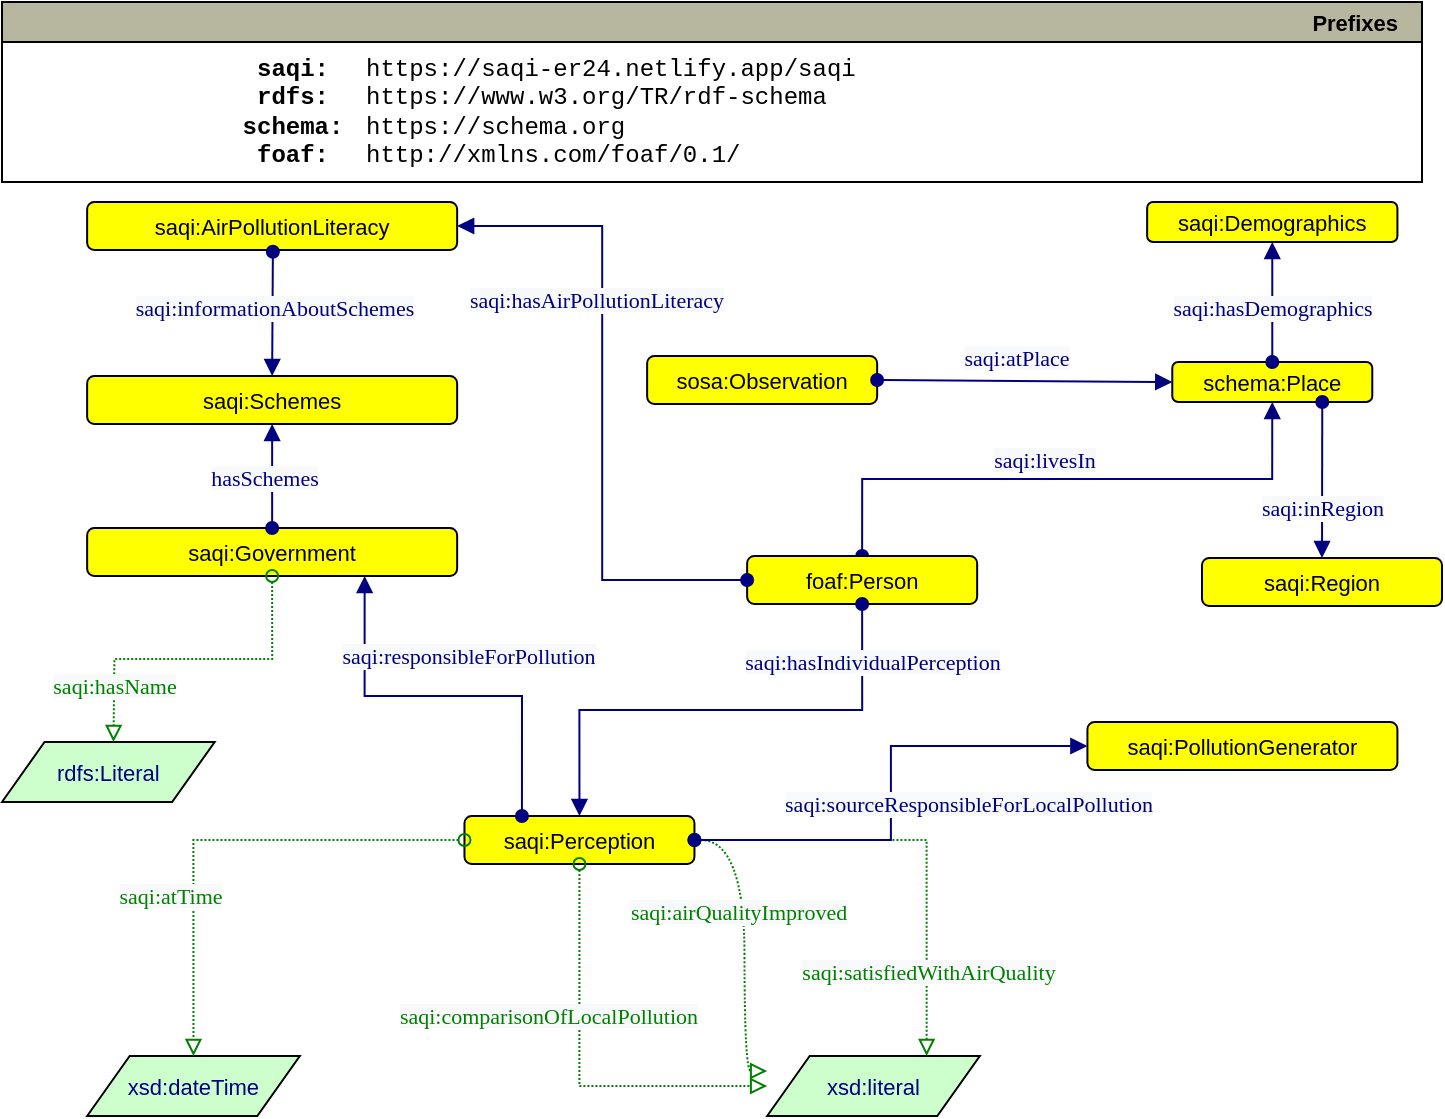 <mxfile version="24.4.13" type="device">
  <diagram id="t25Kp6jmq_1cI3zwCiK2" name="Page-1">
    <mxGraphModel dx="1562" dy="856" grid="1" gridSize="10" guides="1" tooltips="1" connect="1" arrows="1" fold="1" page="1" pageScale="1" pageWidth="1000" pageHeight="1000" math="0" shadow="0">
      <root>
        <mxCell id="0" />
        <mxCell id="1" parent="0" />
        <mxCell id="T0KytU28zX8Ys8UfOtSf-55" value="sosa:Observation" style="graphMlID=n4;shape=rect;rounded=1;arcsize=30;fillColor=#ffff00;strokeColor=#000000;strokeWidth=1.0;fontSize=11;" parent="1" vertex="1">
          <mxGeometry x="342.57" y="177" width="115" height="24" as="geometry" />
        </mxCell>
        <mxCell id="T0KytU28zX8Ys8UfOtSf-58" value="schema:Place" style="graphMlID=n4;shape=rect;rounded=1;arcsize=30;fillColor=#ffff00;strokeColor=#000000;strokeWidth=1.0;fontSize=11;" parent="1" vertex="1">
          <mxGeometry x="605.14" y="180" width="100" height="20" as="geometry" />
        </mxCell>
        <mxCell id="T0KytU28zX8Ys8UfOtSf-61" value="" style="graphMlID=e0;rounded=0;endArrow=block;strokeColor=#000080;strokeWidth=1.0;startArrow=oval;startFill=1;endFill=1;fontSize=11;fontColor=#000080;exitX=1;exitY=0.5;exitDx=0;exitDy=0;entryX=0;entryY=0.5;entryDx=0;entryDy=0;" parent="1" source="T0KytU28zX8Ys8UfOtSf-55" target="T0KytU28zX8Ys8UfOtSf-58" edge="1">
          <mxGeometry relative="1" as="geometry">
            <mxPoint x="467.71" y="189.0" as="sourcePoint" />
            <mxPoint x="622.71" y="37" as="targetPoint" />
          </mxGeometry>
        </mxCell>
        <mxCell id="T0KytU28zX8Ys8UfOtSf-62" value="&lt;span style=&quot;color: rgb(0 , 0 , 128) ; font-family: &amp;quot;dialog&amp;quot; ; font-size: 11px ; background-color: rgb(248 , 249 , 250)&quot;&gt;saqi:atPlace&lt;/span&gt;" style="text;html=1;align=center;verticalAlign=middle;resizable=0;points=[];labelBackgroundColor=#ffffff;fontSize=11;" parent="T0KytU28zX8Ys8UfOtSf-61" vertex="1" connectable="0">
          <mxGeometry x="-0.017" y="2" relative="1" as="geometry">
            <mxPoint x="-3" y="-10" as="offset" />
          </mxGeometry>
        </mxCell>
        <mxCell id="T0KytU28zX8Ys8UfOtSf-133" value="saqi:Government" style="graphMlID=n4;shape=rect;rounded=1;arcsize=30;fillColor=#ffff00;strokeColor=#000000;strokeWidth=1.0;fontSize=11;" parent="1" vertex="1">
          <mxGeometry x="62.57" y="263" width="185" height="24" as="geometry" />
        </mxCell>
        <mxCell id="bKNdF8KO4itjUQlGir2u-2" value="Prefixes" style="graphMlID=n0;shape=swimlane;startSize=20;fillColor=#b7b69e;strokeColor=#000000;strokeWidth=1.0;align=right;spacingRight=10;fontStyle=1;fontSize=11;" parent="1" vertex="1">
          <mxGeometry x="20" width="710" height="90" as="geometry" />
        </mxCell>
        <mxCell id="bKNdF8KO4itjUQlGir2u-3" value="&lt;b&gt;saqi:&lt;/b&gt;&lt;b&gt;&lt;br&gt;&lt;/b&gt;&lt;b&gt;rdfs:&lt;br&gt;&lt;/b&gt;&lt;b&gt;schema:&lt;br&gt;foaf:&lt;br&gt;&lt;/b&gt;" style="text;html=1;align=center;verticalAlign=middle;resizable=0;points=[];autosize=1;fontFamily=Courier New;" parent="bKNdF8KO4itjUQlGir2u-2" vertex="1">
          <mxGeometry x="109.996" y="20" width="70" height="70" as="geometry" />
        </mxCell>
        <mxCell id="bKNdF8KO4itjUQlGir2u-4" value="https://saqi-er24.netlify.app/saqi&lt;br&gt;https://www.w3.org/TR/rdf-schema&lt;br&gt;&lt;div&gt;https://schema.org&lt;/div&gt;http://xmlns.com/foaf/0.1/" style="text;html=1;align=left;verticalAlign=middle;resizable=0;points=[];autosize=1;fontFamily=Courier New;rounded=1;glass=0;" parent="bKNdF8KO4itjUQlGir2u-2" vertex="1">
          <mxGeometry x="180" y="20" width="270" height="70" as="geometry" />
        </mxCell>
        <mxCell id="ZrCRumsW2L9icRnI-9UU-12" value="" style="graphMlID=e0;rounded=0;endArrow=block;strokeColor=#000080;strokeWidth=1.0;startArrow=oval;startFill=1;endFill=1;fontSize=11;fontColor=#000080;exitX=0.5;exitY=0;exitDx=0;exitDy=0;entryX=0.5;entryY=1;entryDx=0;entryDy=0;edgeStyle=orthogonalEdgeStyle;" parent="1" source="T0KytU28zX8Ys8UfOtSf-58" target="ZrCRumsW2L9icRnI-9UU-14" edge="1">
          <mxGeometry relative="1" as="geometry">
            <mxPoint x="660.14" y="150" as="sourcePoint" />
            <mxPoint x="730.14" y="98" as="targetPoint" />
          </mxGeometry>
        </mxCell>
        <mxCell id="ZrCRumsW2L9icRnI-9UU-13" value="&lt;span style=&quot;color: rgb(0 , 0 , 128) ; font-family: &amp;quot;dialog&amp;quot; ; font-size: 11px ; background-color: rgb(248 , 249 , 250)&quot;&gt;saqi:hasDemographics&lt;/span&gt;" style="text;html=1;align=center;verticalAlign=middle;resizable=0;points=[];labelBackgroundColor=#ffffff;fontSize=11;" parent="ZrCRumsW2L9icRnI-9UU-12" vertex="1" connectable="0">
          <mxGeometry x="-0.017" y="2" relative="1" as="geometry">
            <mxPoint x="2" y="2" as="offset" />
          </mxGeometry>
        </mxCell>
        <mxCell id="ZrCRumsW2L9icRnI-9UU-14" value="saqi:Demographics" style="graphMlID=n4;shape=rect;rounded=1;arcsize=30;fillColor=#ffff00;strokeColor=#000000;strokeWidth=1.0;fontSize=11;" parent="1" vertex="1">
          <mxGeometry x="592.57" y="100" width="125.14" height="20" as="geometry" />
        </mxCell>
        <mxCell id="ZrCRumsW2L9icRnI-9UU-30" value="" style="graphMlID=e0;rounded=0;endArrow=block;strokeColor=#000080;strokeWidth=1.0;startArrow=oval;startFill=1;endFill=1;fontSize=11;fontColor=#000080;exitX=0.5;exitY=0;exitDx=0;exitDy=0;entryX=0.5;entryY=1;entryDx=0;entryDy=0;edgeStyle=orthogonalEdgeStyle;" parent="1" source="ZrCRumsW2L9icRnI-9UU-32" target="T0KytU28zX8Ys8UfOtSf-58" edge="1">
          <mxGeometry relative="1" as="geometry">
            <mxPoint x="507.71" y="277.0" as="sourcePoint" />
            <mxPoint x="587.71" y="277.0" as="targetPoint" />
          </mxGeometry>
        </mxCell>
        <mxCell id="ZrCRumsW2L9icRnI-9UU-31" value="&lt;span style=&quot;color: rgb(0 , 0 , 128) ; font-family: &amp;quot;dialog&amp;quot; ; font-size: 11px ; background-color: rgb(248 , 249 , 250)&quot;&gt;saqi:livesIn&lt;/span&gt;" style="text;html=1;align=center;verticalAlign=middle;resizable=0;points=[];labelBackgroundColor=#ffffff;fontSize=11;" parent="ZrCRumsW2L9icRnI-9UU-30" vertex="1" connectable="0">
          <mxGeometry x="-0.017" y="2" relative="1" as="geometry">
            <mxPoint x="-9" y="-8" as="offset" />
          </mxGeometry>
        </mxCell>
        <mxCell id="ZrCRumsW2L9icRnI-9UU-32" value="foaf:Person" style="graphMlID=n4;shape=rect;rounded=1;arcsize=30;fillColor=#ffff00;strokeColor=#000000;strokeWidth=1.0;fontSize=11;" parent="1" vertex="1">
          <mxGeometry x="392.57" y="277" width="115" height="24" as="geometry" />
        </mxCell>
        <mxCell id="ZrCRumsW2L9icRnI-9UU-33" value="" style="graphMlID=e0;rounded=0;endArrow=block;strokeColor=#000080;strokeWidth=1.0;startArrow=oval;startFill=1;endFill=1;fontSize=11;fontColor=#000080;exitX=0.75;exitY=1;exitDx=0;exitDy=0;entryX=0.5;entryY=0;entryDx=0;entryDy=0;" parent="1" source="T0KytU28zX8Ys8UfOtSf-58" target="ZrCRumsW2L9icRnI-9UU-35" edge="1">
          <mxGeometry relative="1" as="geometry">
            <mxPoint x="675.14" y="326.0" as="sourcePoint" />
            <mxPoint x="765.14" y="248.0" as="targetPoint" />
          </mxGeometry>
        </mxCell>
        <mxCell id="ZrCRumsW2L9icRnI-9UU-34" value="&lt;span style=&quot;color: rgb(0 , 0 , 128) ; font-family: &amp;quot;dialog&amp;quot; ; font-size: 11px ; background-color: rgb(248 , 249 , 250)&quot;&gt;saqi:inRegion&lt;/span&gt;" style="text;html=1;align=center;verticalAlign=middle;resizable=0;points=[];labelBackgroundColor=#ffffff;fontSize=11;" parent="ZrCRumsW2L9icRnI-9UU-33" vertex="1" connectable="0">
          <mxGeometry x="-0.017" y="2" relative="1" as="geometry">
            <mxPoint x="-2" y="14" as="offset" />
          </mxGeometry>
        </mxCell>
        <mxCell id="ZrCRumsW2L9icRnI-9UU-35" value="saqi:Region" style="graphMlID=n4;shape=rect;rounded=1;arcsize=30;fillColor=#ffff00;strokeColor=#000000;strokeWidth=1.0;fontSize=11;" parent="1" vertex="1">
          <mxGeometry x="620" y="278" width="120" height="24" as="geometry" />
        </mxCell>
        <mxCell id="ZrCRumsW2L9icRnI-9UU-36" value="saqi:Schemes" style="graphMlID=n4;shape=rect;rounded=1;arcsize=30;fillColor=#ffff00;strokeColor=#000000;strokeWidth=1.0;fontSize=11;" parent="1" vertex="1">
          <mxGeometry x="62.57" y="187" width="185" height="24" as="geometry" />
        </mxCell>
        <mxCell id="ZrCRumsW2L9icRnI-9UU-41" value="saqi:AirPollutionLiteracy" style="graphMlID=n4;shape=rect;rounded=1;arcsize=30;fillColor=#ffff00;strokeColor=#000000;strokeWidth=1.0;fontSize=11;" parent="1" vertex="1">
          <mxGeometry x="62.57" y="100" width="185" height="24" as="geometry" />
        </mxCell>
        <mxCell id="ZrCRumsW2L9icRnI-9UU-43" value="" style="graphMlID=e0;rounded=0;endArrow=block;strokeColor=#000080;strokeWidth=1.0;startArrow=oval;startFill=1;endFill=1;fontSize=11;fontColor=#000080;entryX=1;entryY=0.5;entryDx=0;entryDy=0;exitX=0;exitY=0.5;exitDx=0;exitDy=0;edgeStyle=orthogonalEdgeStyle;" parent="1" source="ZrCRumsW2L9icRnI-9UU-32" target="ZrCRumsW2L9icRnI-9UU-41" edge="1">
          <mxGeometry relative="1" as="geometry">
            <mxPoint x="434.57" y="135" as="sourcePoint" />
            <mxPoint x="434.57" y="211" as="targetPoint" />
          </mxGeometry>
        </mxCell>
        <mxCell id="ZrCRumsW2L9icRnI-9UU-44" value="&lt;span style=&quot;color: rgb(0 , 0 , 128) ; font-family: &amp;quot;dialog&amp;quot; ; font-size: 11px ; background-color: rgb(248 , 249 , 250)&quot;&gt;saqi:hasAirPollutionLiteracy&lt;/span&gt;" style="text;html=1;align=center;verticalAlign=middle;resizable=0;points=[];labelBackgroundColor=#ffffff;fontSize=11;" parent="ZrCRumsW2L9icRnI-9UU-43" vertex="1" connectable="0">
          <mxGeometry x="-0.017" y="2" relative="1" as="geometry">
            <mxPoint x="-1" y="-54" as="offset" />
          </mxGeometry>
        </mxCell>
        <mxCell id="ZrCRumsW2L9icRnI-9UU-45" value="" style="graphMlID=e0;rounded=0;endArrow=block;strokeColor=#000080;strokeWidth=1.0;startArrow=oval;startFill=1;endFill=1;fontSize=11;fontColor=#000080;entryX=0.5;entryY=0;entryDx=0;entryDy=0;exitX=0.502;exitY=1.037;exitDx=0;exitDy=0;exitPerimeter=0;" parent="1" source="ZrCRumsW2L9icRnI-9UU-41" target="ZrCRumsW2L9icRnI-9UU-36" edge="1">
          <mxGeometry relative="1" as="geometry">
            <mxPoint x="135.57" y="157" as="sourcePoint" />
            <mxPoint x="165.57" y="217" as="targetPoint" />
          </mxGeometry>
        </mxCell>
        <mxCell id="ZrCRumsW2L9icRnI-9UU-46" value="&lt;span style=&quot;color: rgb(0 , 0 , 128) ; font-family: &amp;quot;dialog&amp;quot; ; font-size: 11px ; background-color: rgb(248 , 249 , 250)&quot;&gt;saqi:informationAboutSchemes&lt;/span&gt;" style="text;html=1;align=center;verticalAlign=middle;resizable=0;points=[];labelBackgroundColor=#ffffff;fontSize=11;" parent="ZrCRumsW2L9icRnI-9UU-45" vertex="1" connectable="0">
          <mxGeometry x="-0.017" y="2" relative="1" as="geometry">
            <mxPoint x="-2" y="-3" as="offset" />
          </mxGeometry>
        </mxCell>
        <mxCell id="ZrCRumsW2L9icRnI-9UU-51" value="" style="graphMlID=e0;rounded=0;endArrow=block;strokeColor=#000080;strokeWidth=1.0;startArrow=oval;startFill=1;endFill=1;fontSize=11;fontColor=#000080;entryX=0.5;entryY=1;entryDx=0;entryDy=0;exitX=0.5;exitY=0;exitDx=0;exitDy=0;" parent="1" source="T0KytU28zX8Ys8UfOtSf-133" target="ZrCRumsW2L9icRnI-9UU-36" edge="1">
          <mxGeometry relative="1" as="geometry">
            <mxPoint x="312.57" y="150" as="sourcePoint" />
            <mxPoint x="312.57" y="84.0" as="targetPoint" />
          </mxGeometry>
        </mxCell>
        <mxCell id="ZrCRumsW2L9icRnI-9UU-52" value="&lt;span style=&quot;color: rgb(0 , 0 , 128) ; font-family: &amp;quot;dialog&amp;quot; ; font-size: 11px ; background-color: rgb(248 , 249 , 250)&quot;&gt;hasSchemes&lt;/span&gt;" style="text;html=1;align=center;verticalAlign=middle;resizable=0;points=[];labelBackgroundColor=#ffffff;fontSize=11;" parent="ZrCRumsW2L9icRnI-9UU-51" vertex="1" connectable="0">
          <mxGeometry x="-0.017" y="2" relative="1" as="geometry">
            <mxPoint x="-2" as="offset" />
          </mxGeometry>
        </mxCell>
        <mxCell id="ZrCRumsW2L9icRnI-9UU-53" value="rdfs:Literal" style="graphMlID=n6;shape=parallelogram;fillColor=#ccffcc;strokeColor=#000000;strokeWidth=1.0;fontSize=11;fontColor=#000080;" parent="1" vertex="1">
          <mxGeometry x="20.0" y="370" width="106.34" height="30" as="geometry" />
        </mxCell>
        <mxCell id="ZrCRumsW2L9icRnI-9UU-54" value="" style="graphMlID=e6;rounded=0;endArrow=block;strokeColor=#008000;dashed=1;dashPattern=1 1;strokeWidth=1.0;startArrow=oval;startFill=0;endFill=0;fontSize=11;fontColor=#000080;entryX=0.5;entryY=0;entryDx=0;entryDy=0;exitX=0.5;exitY=1;exitDx=0;exitDy=0;edgeStyle=orthogonalEdgeStyle;" parent="1" source="T0KytU28zX8Ys8UfOtSf-133" edge="1">
          <mxGeometry relative="1" as="geometry">
            <mxPoint x="262.57" y="74" as="sourcePoint" />
            <mxPoint x="75.74" y="370" as="targetPoint" />
          </mxGeometry>
        </mxCell>
        <mxCell id="ZrCRumsW2L9icRnI-9UU-55" value="&lt;div&gt;&lt;span style=&quot;color: rgb(0 , 128 , 0) ; font-family: &amp;quot;dialog&amp;quot; ; font-size: 11px ; background-color: rgb(248 , 249 , 250)&quot;&gt;saqi:hasName&lt;/span&gt;&lt;/div&gt;" style="text;html=1;align=center;verticalAlign=middle;resizable=0;points=[];labelBackgroundColor=#ffffff;fontSize=11;" parent="ZrCRumsW2L9icRnI-9UU-54" vertex="1" connectable="0">
          <mxGeometry x="-0.087" y="3" relative="1" as="geometry">
            <mxPoint x="-47" y="10" as="offset" />
          </mxGeometry>
        </mxCell>
        <mxCell id="9AWi6SQPriCqqhHqvl3_-10" value="saqi:Perception" style="graphMlID=n4;shape=rect;rounded=1;arcsize=30;fillColor=#ffff00;strokeColor=#000000;strokeWidth=1.0;fontSize=11;" parent="1" vertex="1">
          <mxGeometry x="251.23" y="407" width="115" height="24" as="geometry" />
        </mxCell>
        <mxCell id="9AWi6SQPriCqqhHqvl3_-11" value="xsd:literal" style="graphMlID=n6;shape=parallelogram;fillColor=#ccffcc;strokeColor=#000000;strokeWidth=1.0;fontSize=11;fontColor=#000080;" parent="1" vertex="1">
          <mxGeometry x="402.57" y="527" width="106.34" height="30" as="geometry" />
        </mxCell>
        <mxCell id="9AWi6SQPriCqqhHqvl3_-12" value="" style="graphMlID=e6;rounded=0;endArrow=block;strokeColor=#008000;dashed=1;dashPattern=1 1;strokeWidth=1.0;startArrow=oval;startFill=0;endFill=0;fontSize=11;fontColor=#000080;entryX=0;entryY=0.25;entryDx=0;entryDy=0;exitX=1;exitY=0.5;exitDx=0;exitDy=0;edgeStyle=orthogonalEdgeStyle;curved=1;" parent="1" source="9AWi6SQPriCqqhHqvl3_-10" target="9AWi6SQPriCqqhHqvl3_-11" edge="1">
          <mxGeometry relative="1" as="geometry">
            <mxPoint x="411.23" y="417.0" as="sourcePoint" />
            <mxPoint x="954.73" y="618" as="targetPoint" />
            <Array as="points">
              <mxPoint x="391.23" y="419" />
            </Array>
          </mxGeometry>
        </mxCell>
        <mxCell id="9AWi6SQPriCqqhHqvl3_-13" value="&lt;div&gt;&lt;span style=&quot;color: rgb(0 , 128 , 0) ; font-family: &amp;quot;dialog&amp;quot; ; font-size: 11px ; background-color: rgb(248 , 249 , 250)&quot;&gt;saqi:airQualityImproved&lt;/span&gt;&lt;/div&gt;" style="text;html=1;align=center;verticalAlign=middle;resizable=0;points=[];labelBackgroundColor=#ffffff;fontSize=11;" parent="9AWi6SQPriCqqhHqvl3_-12" vertex="1" connectable="0">
          <mxGeometry x="-0.087" y="3" relative="1" as="geometry">
            <mxPoint x="-7" y="-9" as="offset" />
          </mxGeometry>
        </mxCell>
        <mxCell id="9AWi6SQPriCqqhHqvl3_-14" value="xsd:dateTime" style="graphMlID=n6;shape=parallelogram;fillColor=#ccffcc;strokeColor=#000000;strokeWidth=1.0;fontSize=11;fontColor=#000080;" parent="1" vertex="1">
          <mxGeometry x="62.57" y="527" width="106.34" height="30" as="geometry" />
        </mxCell>
        <mxCell id="9AWi6SQPriCqqhHqvl3_-15" value="" style="graphMlID=e6;rounded=0;endArrow=block;strokeColor=#008000;dashed=1;dashPattern=1 1;strokeWidth=1.0;startArrow=oval;startFill=0;endFill=0;fontSize=11;fontColor=#000080;entryX=0.5;entryY=0;entryDx=0;entryDy=0;exitX=0;exitY=0.5;exitDx=0;exitDy=0;edgeStyle=orthogonalEdgeStyle;" parent="1" source="9AWi6SQPriCqqhHqvl3_-10" target="9AWi6SQPriCqqhHqvl3_-14" edge="1">
          <mxGeometry relative="1" as="geometry">
            <mxPoint x="81.23" y="517" as="sourcePoint" />
            <mxPoint x="614.73" y="644" as="targetPoint" />
          </mxGeometry>
        </mxCell>
        <mxCell id="9AWi6SQPriCqqhHqvl3_-16" value="&lt;div&gt;&lt;span style=&quot;color: rgb(0 , 128 , 0) ; font-family: &amp;quot;dialog&amp;quot; ; font-size: 11px ; background-color: rgb(248 , 249 , 250)&quot;&gt;saqi:atTime&lt;/span&gt;&lt;/div&gt;" style="text;html=1;align=center;verticalAlign=middle;resizable=0;points=[];labelBackgroundColor=#ffffff;fontSize=11;" parent="9AWi6SQPriCqqhHqvl3_-15" vertex="1" connectable="0">
          <mxGeometry x="-0.087" y="3" relative="1" as="geometry">
            <mxPoint x="-36" y="25" as="offset" />
          </mxGeometry>
        </mxCell>
        <mxCell id="9AWi6SQPriCqqhHqvl3_-17" value="" style="graphMlID=e0;rounded=0;endArrow=block;strokeColor=#000080;strokeWidth=1.0;startArrow=oval;startFill=1;endFill=1;fontSize=11;fontColor=#000080;exitX=0.5;exitY=1;exitDx=0;exitDy=0;entryX=0.5;entryY=0;entryDx=0;entryDy=0;edgeStyle=orthogonalEdgeStyle;" parent="1" source="ZrCRumsW2L9icRnI-9UU-32" target="9AWi6SQPriCqqhHqvl3_-10" edge="1">
          <mxGeometry relative="1" as="geometry">
            <mxPoint x="592.57" y="419.0" as="sourcePoint" />
            <mxPoint x="682.57" y="307" as="targetPoint" />
          </mxGeometry>
        </mxCell>
        <mxCell id="9AWi6SQPriCqqhHqvl3_-18" value="&lt;span style=&quot;color: rgb(0 , 0 , 128) ; font-family: &amp;quot;dialog&amp;quot; ; font-size: 11px ; background-color: rgb(248 , 249 , 250)&quot;&gt;saqi:hasIndividualPerception&lt;/span&gt;" style="text;html=1;align=center;verticalAlign=middle;resizable=0;points=[];labelBackgroundColor=#ffffff;fontSize=11;" parent="9AWi6SQPriCqqhHqvl3_-17" vertex="1" connectable="0">
          <mxGeometry x="-0.017" y="2" relative="1" as="geometry">
            <mxPoint x="73" y="-26" as="offset" />
          </mxGeometry>
        </mxCell>
        <mxCell id="9AWi6SQPriCqqhHqvl3_-19" value="" style="graphMlID=e6;rounded=0;endArrow=block;strokeColor=#008000;dashed=1;dashPattern=1 1;strokeWidth=1.0;startArrow=oval;startFill=0;endFill=0;fontSize=11;fontColor=#000080;exitX=0.5;exitY=1;exitDx=0;exitDy=0;edgeStyle=orthogonalEdgeStyle;entryX=0;entryY=0.5;entryDx=0;entryDy=0;" parent="1" source="9AWi6SQPriCqqhHqvl3_-10" target="9AWi6SQPriCqqhHqvl3_-11" edge="1">
          <mxGeometry relative="1" as="geometry">
            <mxPoint x="298.06" y="473.0" as="sourcePoint" />
            <mxPoint x="381.23" y="537" as="targetPoint" />
          </mxGeometry>
        </mxCell>
        <mxCell id="9AWi6SQPriCqqhHqvl3_-20" value="&lt;div&gt;&lt;span style=&quot;color: rgb(0 , 128 , 0) ; font-family: &amp;quot;dialog&amp;quot; ; font-size: 11px ; background-color: rgb(248 , 249 , 250)&quot;&gt;saqi:comparisonOfLocalPollution&lt;/span&gt;&lt;/div&gt;" style="text;html=1;align=center;verticalAlign=middle;resizable=0;points=[];labelBackgroundColor=#ffffff;fontSize=11;" parent="9AWi6SQPriCqqhHqvl3_-19" vertex="1" connectable="0">
          <mxGeometry x="-0.087" y="3" relative="1" as="geometry">
            <mxPoint x="-19" y="-18" as="offset" />
          </mxGeometry>
        </mxCell>
        <mxCell id="9AWi6SQPriCqqhHqvl3_-21" value="" style="graphMlID=e6;rounded=0;endArrow=block;strokeColor=#008000;dashed=1;dashPattern=1 1;strokeWidth=1.0;startArrow=oval;startFill=0;endFill=0;fontSize=11;fontColor=#000080;entryX=0.75;entryY=0;entryDx=0;entryDy=0;edgeStyle=orthogonalEdgeStyle;exitX=1;exitY=0.5;exitDx=0;exitDy=0;" parent="1" source="9AWi6SQPriCqqhHqvl3_-10" target="9AWi6SQPriCqqhHqvl3_-11" edge="1">
          <mxGeometry relative="1" as="geometry">
            <mxPoint x="371.23" y="417" as="sourcePoint" />
            <mxPoint x="542.815" y="515" as="targetPoint" />
          </mxGeometry>
        </mxCell>
        <mxCell id="9AWi6SQPriCqqhHqvl3_-22" value="&lt;div&gt;&lt;span style=&quot;color: rgb(0 , 128 , 0) ; font-family: &amp;quot;dialog&amp;quot; ; font-size: 11px ; background-color: rgb(248 , 249 , 250)&quot;&gt;saqi:satisfiedWithAirQuality&lt;/span&gt;&lt;/div&gt;" style="text;html=1;align=center;verticalAlign=middle;resizable=0;points=[];labelBackgroundColor=#ffffff;fontSize=11;" parent="9AWi6SQPriCqqhHqvl3_-21" vertex="1" connectable="0">
          <mxGeometry x="-0.087" y="3" relative="1" as="geometry">
            <mxPoint x="14" y="69" as="offset" />
          </mxGeometry>
        </mxCell>
        <mxCell id="9AWi6SQPriCqqhHqvl3_-23" value="" style="graphMlID=e0;rounded=0;endArrow=block;strokeColor=#000080;strokeWidth=1.0;startArrow=oval;startFill=1;endFill=1;fontSize=11;fontColor=#000080;edgeStyle=orthogonalEdgeStyle;exitX=0.25;exitY=0;exitDx=0;exitDy=0;entryX=0.75;entryY=1;entryDx=0;entryDy=0;" parent="1" source="9AWi6SQPriCqqhHqvl3_-10" target="T0KytU28zX8Ys8UfOtSf-133" edge="1">
          <mxGeometry relative="1" as="geometry">
            <mxPoint x="252.57" y="391" as="sourcePoint" />
            <mxPoint x="182.57" y="307" as="targetPoint" />
          </mxGeometry>
        </mxCell>
        <mxCell id="9AWi6SQPriCqqhHqvl3_-24" value="&lt;span style=&quot;color: rgb(0 , 0 , 128) ; font-family: &amp;quot;dialog&amp;quot; ; font-size: 11px ; background-color: rgb(248 , 249 , 250)&quot;&gt;saqi:responsibleForPollution&lt;/span&gt;" style="text;html=1;align=center;verticalAlign=middle;resizable=0;points=[];labelBackgroundColor=#ffffff;fontSize=11;" parent="9AWi6SQPriCqqhHqvl3_-23" vertex="1" connectable="0">
          <mxGeometry x="-0.017" y="2" relative="1" as="geometry">
            <mxPoint x="10" y="-22" as="offset" />
          </mxGeometry>
        </mxCell>
        <mxCell id="9AWi6SQPriCqqhHqvl3_-25" value="saqi:PollutionGenerator" style="graphMlID=n4;shape=rect;rounded=1;arcsize=30;fillColor=#ffff00;strokeColor=#000000;strokeWidth=1.0;fontSize=11;" parent="1" vertex="1">
          <mxGeometry x="562.71" y="360" width="155" height="24" as="geometry" />
        </mxCell>
        <mxCell id="9AWi6SQPriCqqhHqvl3_-26" value="" style="graphMlID=e0;rounded=0;endArrow=block;strokeColor=#000080;strokeWidth=1.0;startArrow=oval;startFill=1;endFill=1;fontSize=11;fontColor=#000080;entryX=0;entryY=0.5;entryDx=0;entryDy=0;edgeStyle=orthogonalEdgeStyle;exitX=1;exitY=0.5;exitDx=0;exitDy=0;" parent="1" source="9AWi6SQPriCqqhHqvl3_-10" target="9AWi6SQPriCqqhHqvl3_-25" edge="1">
          <mxGeometry relative="1" as="geometry">
            <mxPoint x="372.57" y="400" as="sourcePoint" />
            <mxPoint x="632.57" y="557" as="targetPoint" />
          </mxGeometry>
        </mxCell>
        <mxCell id="9AWi6SQPriCqqhHqvl3_-27" value="&lt;span style=&quot;color: rgb(0 , 0 , 128) ; font-family: &amp;quot;dialog&amp;quot; ; font-size: 11px ; background-color: rgb(248 , 249 , 250)&quot;&gt;saqi:sourceResponsibleForLocalPollution&lt;/span&gt;" style="text;html=1;align=center;verticalAlign=middle;resizable=0;points=[];labelBackgroundColor=#ffffff;fontSize=11;" parent="9AWi6SQPriCqqhHqvl3_-26" vertex="1" connectable="0">
          <mxGeometry x="-0.017" y="2" relative="1" as="geometry">
            <mxPoint x="40" y="3" as="offset" />
          </mxGeometry>
        </mxCell>
      </root>
    </mxGraphModel>
  </diagram>
</mxfile>
